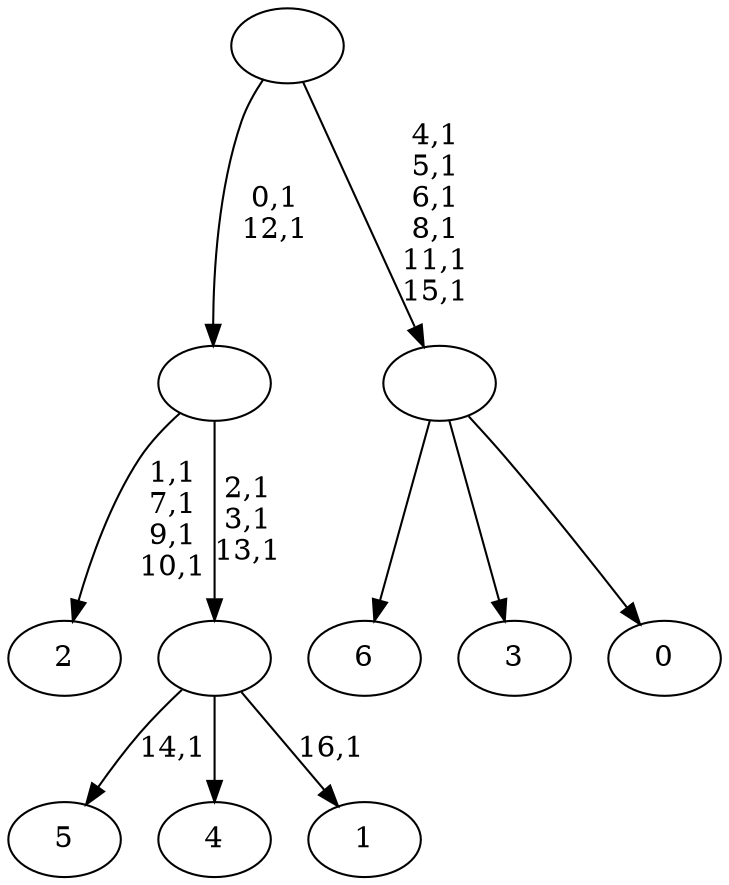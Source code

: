 digraph T {
	24 [label="6"]
	23 [label="5"]
	21 [label="4"]
	20 [label="3"]
	19 [label="2"]
	14 [label="1"]
	12 [label=""]
	9 [label=""]
	7 [label="0"]
	6 [label=""]
	0 [label=""]
	12 -> 14 [label="16,1"]
	12 -> 23 [label="14,1"]
	12 -> 21 [label=""]
	9 -> 12 [label="2,1\n3,1\n13,1"]
	9 -> 19 [label="1,1\n7,1\n9,1\n10,1"]
	6 -> 24 [label=""]
	6 -> 20 [label=""]
	6 -> 7 [label=""]
	0 -> 6 [label="4,1\n5,1\n6,1\n8,1\n11,1\n15,1"]
	0 -> 9 [label="0,1\n12,1"]
}
